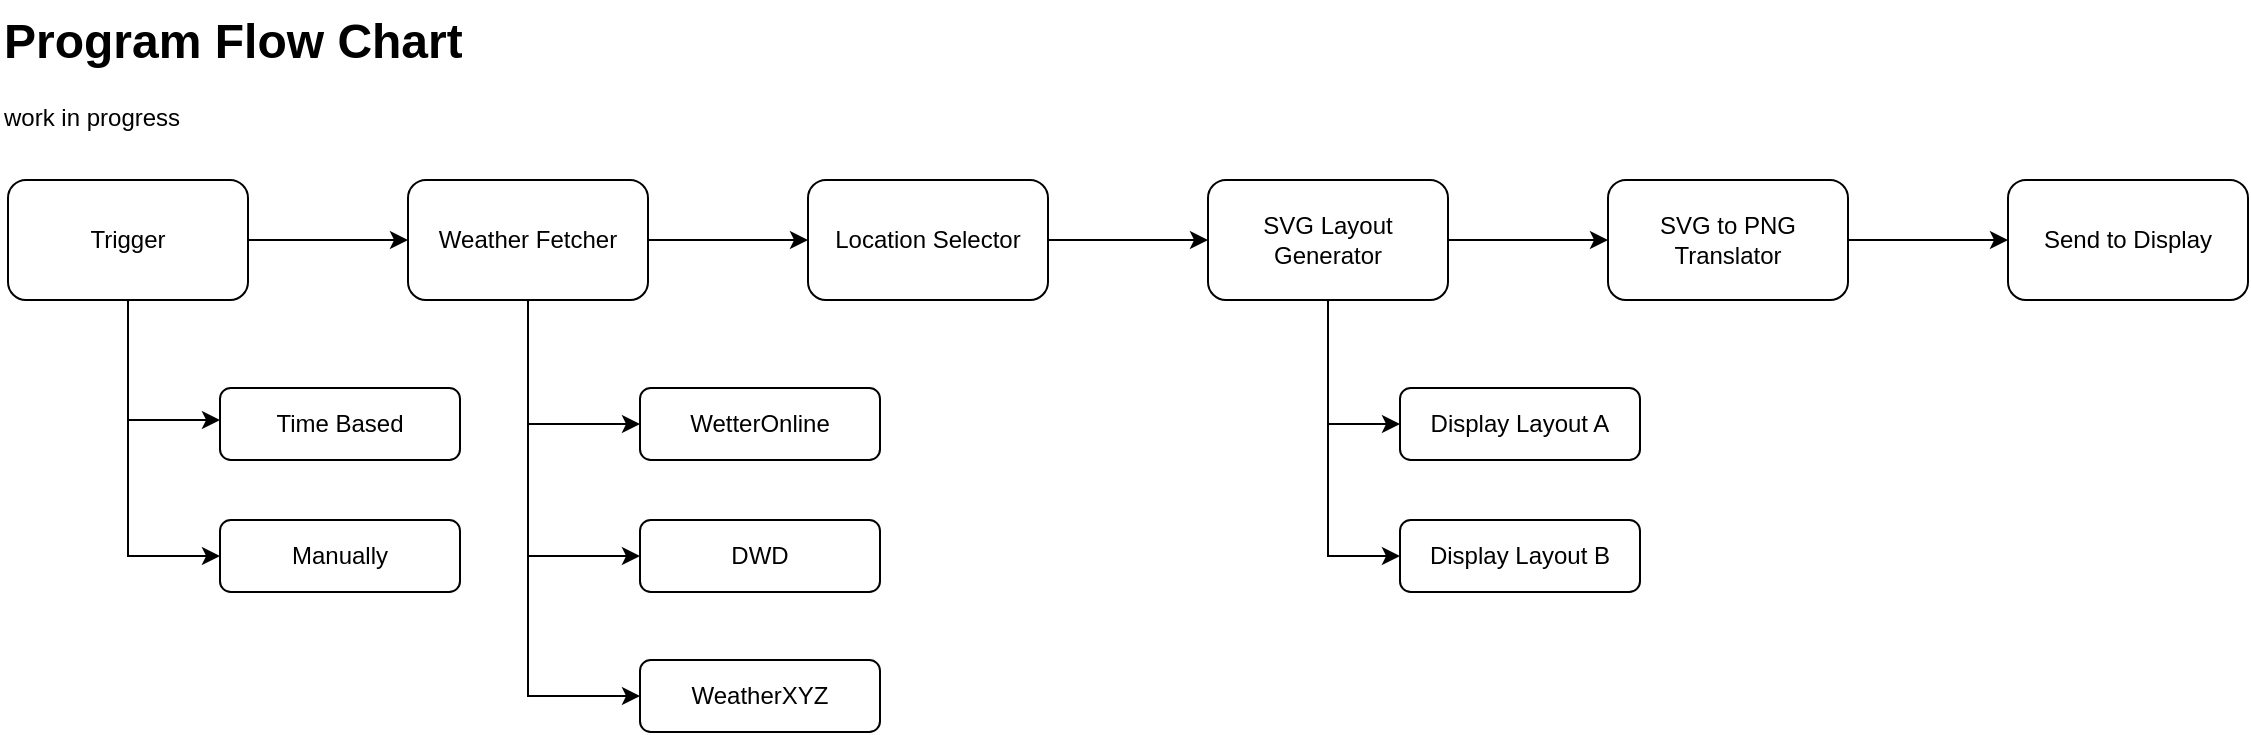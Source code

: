 <mxfile version="27.0.3">
  <diagram name="Seite-1" id="mBgAtuM0wLHPgIpBnqu8">
    <mxGraphModel dx="2015" dy="1111" grid="1" gridSize="10" guides="1" tooltips="1" connect="1" arrows="1" fold="1" page="1" pageScale="1" pageWidth="1169" pageHeight="827" math="0" shadow="0">
      <root>
        <mxCell id="0" />
        <mxCell id="1" parent="0" />
        <mxCell id="amwpbr3snJze5d7DL-Mw-4" value="" style="edgeStyle=orthogonalEdgeStyle;rounded=0;orthogonalLoop=1;jettySize=auto;html=1;" edge="1" parent="1" source="amwpbr3snJze5d7DL-Mw-1" target="amwpbr3snJze5d7DL-Mw-3">
          <mxGeometry relative="1" as="geometry" />
        </mxCell>
        <mxCell id="amwpbr3snJze5d7DL-Mw-14" value="" style="edgeStyle=orthogonalEdgeStyle;rounded=0;orthogonalLoop=1;jettySize=auto;html=1;" edge="1" parent="1" source="amwpbr3snJze5d7DL-Mw-1" target="amwpbr3snJze5d7DL-Mw-13">
          <mxGeometry relative="1" as="geometry">
            <Array as="points">
              <mxPoint x="84" y="230" />
            </Array>
          </mxGeometry>
        </mxCell>
        <mxCell id="amwpbr3snJze5d7DL-Mw-24" style="edgeStyle=orthogonalEdgeStyle;rounded=0;orthogonalLoop=1;jettySize=auto;html=1;exitX=0.5;exitY=1;exitDx=0;exitDy=0;entryX=0;entryY=0.5;entryDx=0;entryDy=0;" edge="1" parent="1" source="amwpbr3snJze5d7DL-Mw-1" target="amwpbr3snJze5d7DL-Mw-15">
          <mxGeometry relative="1" as="geometry" />
        </mxCell>
        <mxCell id="amwpbr3snJze5d7DL-Mw-1" value="Trigger" style="rounded=1;whiteSpace=wrap;html=1;" vertex="1" parent="1">
          <mxGeometry x="24" y="110" width="120" height="60" as="geometry" />
        </mxCell>
        <mxCell id="amwpbr3snJze5d7DL-Mw-2" value="&lt;h1 style=&quot;margin-top: 0px;&quot;&gt;Program Flow Chart&lt;/h1&gt;&lt;p&gt;work in progress&lt;/p&gt;" style="text;html=1;whiteSpace=wrap;overflow=hidden;rounded=0;" vertex="1" parent="1">
          <mxGeometry x="20" y="20" width="280" height="120" as="geometry" />
        </mxCell>
        <mxCell id="amwpbr3snJze5d7DL-Mw-6" value="" style="edgeStyle=orthogonalEdgeStyle;rounded=0;orthogonalLoop=1;jettySize=auto;html=1;" edge="1" parent="1" source="amwpbr3snJze5d7DL-Mw-3" target="amwpbr3snJze5d7DL-Mw-5">
          <mxGeometry relative="1" as="geometry" />
        </mxCell>
        <mxCell id="amwpbr3snJze5d7DL-Mw-21" style="edgeStyle=orthogonalEdgeStyle;rounded=0;orthogonalLoop=1;jettySize=auto;html=1;exitX=0.5;exitY=1;exitDx=0;exitDy=0;entryX=0;entryY=0.5;entryDx=0;entryDy=0;" edge="1" parent="1" source="amwpbr3snJze5d7DL-Mw-3" target="amwpbr3snJze5d7DL-Mw-20">
          <mxGeometry relative="1" as="geometry" />
        </mxCell>
        <mxCell id="amwpbr3snJze5d7DL-Mw-22" style="edgeStyle=orthogonalEdgeStyle;rounded=0;orthogonalLoop=1;jettySize=auto;html=1;exitX=0.5;exitY=1;exitDx=0;exitDy=0;entryX=0;entryY=0.5;entryDx=0;entryDy=0;" edge="1" parent="1" source="amwpbr3snJze5d7DL-Mw-3" target="amwpbr3snJze5d7DL-Mw-19">
          <mxGeometry relative="1" as="geometry" />
        </mxCell>
        <mxCell id="amwpbr3snJze5d7DL-Mw-23" style="edgeStyle=orthogonalEdgeStyle;rounded=0;orthogonalLoop=1;jettySize=auto;html=1;exitX=0.5;exitY=1;exitDx=0;exitDy=0;entryX=0;entryY=0.5;entryDx=0;entryDy=0;" edge="1" parent="1" source="amwpbr3snJze5d7DL-Mw-3" target="amwpbr3snJze5d7DL-Mw-18">
          <mxGeometry relative="1" as="geometry" />
        </mxCell>
        <mxCell id="amwpbr3snJze5d7DL-Mw-3" value="Weather Fetcher" style="whiteSpace=wrap;html=1;rounded=1;" vertex="1" parent="1">
          <mxGeometry x="224" y="110" width="120" height="60" as="geometry" />
        </mxCell>
        <mxCell id="amwpbr3snJze5d7DL-Mw-8" value="" style="edgeStyle=orthogonalEdgeStyle;rounded=0;orthogonalLoop=1;jettySize=auto;html=1;" edge="1" parent="1" source="amwpbr3snJze5d7DL-Mw-5" target="amwpbr3snJze5d7DL-Mw-7">
          <mxGeometry relative="1" as="geometry" />
        </mxCell>
        <mxCell id="amwpbr3snJze5d7DL-Mw-5" value="Location Selector" style="whiteSpace=wrap;html=1;rounded=1;" vertex="1" parent="1">
          <mxGeometry x="424" y="110" width="120" height="60" as="geometry" />
        </mxCell>
        <mxCell id="amwpbr3snJze5d7DL-Mw-10" value="" style="edgeStyle=orthogonalEdgeStyle;rounded=0;orthogonalLoop=1;jettySize=auto;html=1;" edge="1" parent="1" source="amwpbr3snJze5d7DL-Mw-7" target="amwpbr3snJze5d7DL-Mw-9">
          <mxGeometry relative="1" as="geometry" />
        </mxCell>
        <mxCell id="amwpbr3snJze5d7DL-Mw-27" style="edgeStyle=orthogonalEdgeStyle;rounded=0;orthogonalLoop=1;jettySize=auto;html=1;exitX=0.5;exitY=1;exitDx=0;exitDy=0;entryX=0;entryY=0.5;entryDx=0;entryDy=0;" edge="1" parent="1" source="amwpbr3snJze5d7DL-Mw-7" target="amwpbr3snJze5d7DL-Mw-26">
          <mxGeometry relative="1" as="geometry" />
        </mxCell>
        <mxCell id="amwpbr3snJze5d7DL-Mw-28" style="edgeStyle=orthogonalEdgeStyle;rounded=0;orthogonalLoop=1;jettySize=auto;html=1;exitX=0.5;exitY=1;exitDx=0;exitDy=0;entryX=0;entryY=0.5;entryDx=0;entryDy=0;" edge="1" parent="1" source="amwpbr3snJze5d7DL-Mw-7" target="amwpbr3snJze5d7DL-Mw-25">
          <mxGeometry relative="1" as="geometry" />
        </mxCell>
        <mxCell id="amwpbr3snJze5d7DL-Mw-7" value="SVG Layout Generator" style="whiteSpace=wrap;html=1;rounded=1;" vertex="1" parent="1">
          <mxGeometry x="624" y="110" width="120" height="60" as="geometry" />
        </mxCell>
        <mxCell id="amwpbr3snJze5d7DL-Mw-12" value="" style="edgeStyle=orthogonalEdgeStyle;rounded=0;orthogonalLoop=1;jettySize=auto;html=1;" edge="1" parent="1" source="amwpbr3snJze5d7DL-Mw-9" target="amwpbr3snJze5d7DL-Mw-11">
          <mxGeometry relative="1" as="geometry" />
        </mxCell>
        <mxCell id="amwpbr3snJze5d7DL-Mw-9" value="SVG to PNG Translator" style="whiteSpace=wrap;html=1;rounded=1;" vertex="1" parent="1">
          <mxGeometry x="824" y="110" width="120" height="60" as="geometry" />
        </mxCell>
        <mxCell id="amwpbr3snJze5d7DL-Mw-11" value="Send to Display" style="whiteSpace=wrap;html=1;rounded=1;" vertex="1" parent="1">
          <mxGeometry x="1024" y="110" width="120" height="60" as="geometry" />
        </mxCell>
        <mxCell id="amwpbr3snJze5d7DL-Mw-13" value="Time Based" style="whiteSpace=wrap;html=1;rounded=1;" vertex="1" parent="1">
          <mxGeometry x="130" y="214" width="120" height="36" as="geometry" />
        </mxCell>
        <mxCell id="amwpbr3snJze5d7DL-Mw-15" value="Manually" style="whiteSpace=wrap;html=1;rounded=1;" vertex="1" parent="1">
          <mxGeometry x="130" y="280" width="120" height="36" as="geometry" />
        </mxCell>
        <mxCell id="amwpbr3snJze5d7DL-Mw-18" value="WetterOnline" style="whiteSpace=wrap;html=1;rounded=1;" vertex="1" parent="1">
          <mxGeometry x="340" y="214" width="120" height="36" as="geometry" />
        </mxCell>
        <mxCell id="amwpbr3snJze5d7DL-Mw-19" value="DWD" style="whiteSpace=wrap;html=1;rounded=1;" vertex="1" parent="1">
          <mxGeometry x="340" y="280" width="120" height="36" as="geometry" />
        </mxCell>
        <mxCell id="amwpbr3snJze5d7DL-Mw-20" value="WeatherXYZ" style="whiteSpace=wrap;html=1;rounded=1;" vertex="1" parent="1">
          <mxGeometry x="340" y="350" width="120" height="36" as="geometry" />
        </mxCell>
        <mxCell id="amwpbr3snJze5d7DL-Mw-25" value="Display Layout A" style="whiteSpace=wrap;html=1;rounded=1;" vertex="1" parent="1">
          <mxGeometry x="720" y="214" width="120" height="36" as="geometry" />
        </mxCell>
        <mxCell id="amwpbr3snJze5d7DL-Mw-26" value="&lt;div&gt;Display Layout B&lt;/div&gt;" style="whiteSpace=wrap;html=1;rounded=1;" vertex="1" parent="1">
          <mxGeometry x="720" y="280" width="120" height="36" as="geometry" />
        </mxCell>
      </root>
    </mxGraphModel>
  </diagram>
</mxfile>
